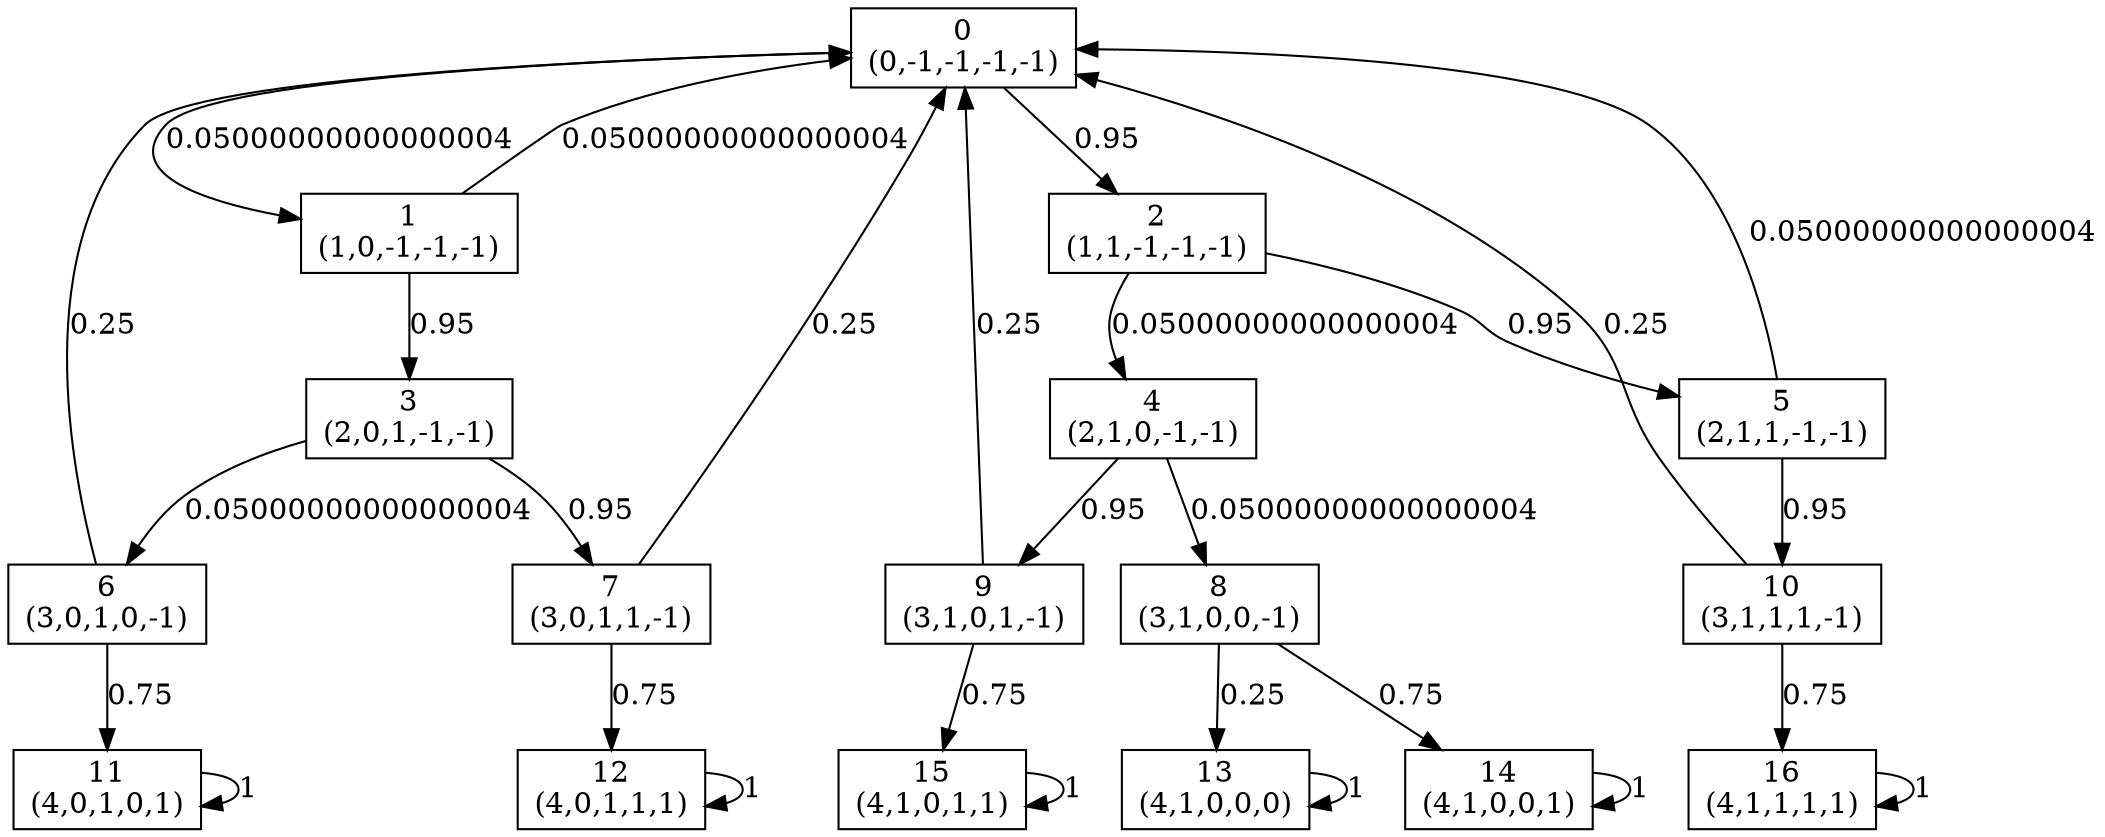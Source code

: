 digraph P {
node [shape=box];
0 -> 1 [ label="0.05000000000000004" ];
0 -> 2 [ label="0.95" ];
1 -> 0 [ label="0.05000000000000004" ];
1 -> 3 [ label="0.95" ];
2 -> 4 [ label="0.05000000000000004" ];
2 -> 5 [ label="0.95" ];
3 -> 6 [ label="0.05000000000000004" ];
3 -> 7 [ label="0.95" ];
4 -> 8 [ label="0.05000000000000004" ];
4 -> 9 [ label="0.95" ];
5 -> 0 [ label="0.05000000000000004" ];
5 -> 10 [ label="0.95" ];
6 -> 0 [ label="0.25" ];
6 -> 11 [ label="0.75" ];
7 -> 0 [ label="0.25" ];
7 -> 12 [ label="0.75" ];
8 -> 13 [ label="0.25" ];
8 -> 14 [ label="0.75" ];
9 -> 0 [ label="0.25" ];
9 -> 15 [ label="0.75" ];
10 -> 0 [ label="0.25" ];
10 -> 16 [ label="0.75" ];
11 -> 11 [ label="1" ];
12 -> 12 [ label="1" ];
13 -> 13 [ label="1" ];
14 -> 14 [ label="1" ];
15 -> 15 [ label="1" ];
16 -> 16 [ label="1" ];
0 [label="0\n(0,-1,-1,-1,-1)"];
1 [label="1\n(1,0,-1,-1,-1)"];
2 [label="2\n(1,1,-1,-1,-1)"];
3 [label="3\n(2,0,1,-1,-1)"];
4 [label="4\n(2,1,0,-1,-1)"];
5 [label="5\n(2,1,1,-1,-1)"];
6 [label="6\n(3,0,1,0,-1)"];
7 [label="7\n(3,0,1,1,-1)"];
8 [label="8\n(3,1,0,0,-1)"];
9 [label="9\n(3,1,0,1,-1)"];
10 [label="10\n(3,1,1,1,-1)"];
11 [label="11\n(4,0,1,0,1)"];
12 [label="12\n(4,0,1,1,1)"];
13 [label="13\n(4,1,0,0,0)"];
14 [label="14\n(4,1,0,0,1)"];
15 [label="15\n(4,1,0,1,1)"];
16 [label="16\n(4,1,1,1,1)"];
}
